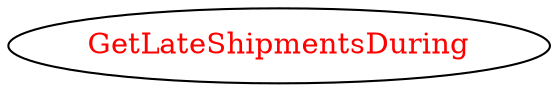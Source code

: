 digraph dependencyGraph {
 concentrate=true;
 ranksep="2.0";
 rankdir="LR"; 
 splines="ortho";
"GetLateShipmentsDuring" [fontcolor="red"];
}